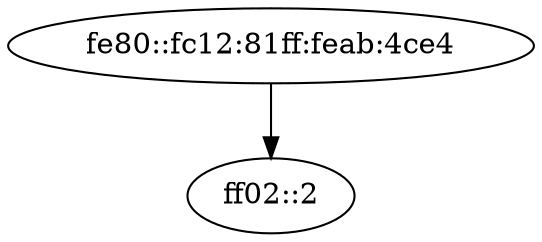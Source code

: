 digraph NWTraffic_update {
  "fe80::fc12:81ff:feab:4ce4" [degree=3, in_degree=0, out_degree=3, activity_score=0.27, total_connections=3];
  "ff02::2" [degree=3, in_degree=3, out_degree=0, activity_score=0.27, total_connections=3];
  "fe80::fc12:81ff:feab:4ce4" -> "ff02::2" [protocol_UNKNOWN=0.00,protocol_TCP=0.00,protocol_UDP=0.00,protocol_ICMP=1.00,timestamp_sin=0.78,timestamp_cos=-0.63,src_port_type=0.00,dst_port_type=0.00,conn_state_successful=0.00,conn_state_rejected_reset=0.00,conn_state_partial=0.00,conn_state_suspicious=0.00,conn_state_other=1.00,local_orig=1.00,local_resp=0.00,history_length=0.10,orig_bytes=0.00,resp_bytes=0.00,orig_pkts=0.05,resp_pkts=0.00,orig_ip_bytes=0.29,resp_ip_bytes=0.00,service_HTTP=0.00,service_FTP=0.00,service_SSH=0.00,service_DNS=0.00,service_UNKNOWN=1.00  ];
}
